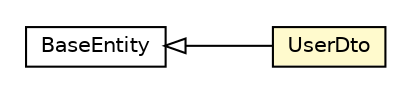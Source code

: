 #!/usr/local/bin/dot
#
# Class diagram 
# Generated by UMLGraph version R5_6-24-gf6e263 (http://www.umlgraph.org/)
#

digraph G {
	edge [fontname="Helvetica",fontsize=10,labelfontname="Helvetica",labelfontsize=10];
	node [fontname="Helvetica",fontsize=10,shape=plaintext];
	nodesep=0.25;
	ranksep=0.5;
	rankdir=LR;
	// com.gwtplatform.carstore.shared.dto.BaseEntity
	c393884 [label=<<table title="com.gwtplatform.carstore.shared.dto.BaseEntity" border="0" cellborder="1" cellspacing="0" cellpadding="2" port="p" href="./BaseEntity.html">
		<tr><td><table border="0" cellspacing="0" cellpadding="1">
<tr><td align="center" balign="center"> BaseEntity </td></tr>
		</table></td></tr>
		</table>>, URL="./BaseEntity.html", fontname="Helvetica", fontcolor="black", fontsize=10.0];
	// com.gwtplatform.carstore.shared.dto.UserDto
	c393886 [label=<<table title="com.gwtplatform.carstore.shared.dto.UserDto" border="0" cellborder="1" cellspacing="0" cellpadding="2" port="p" bgcolor="lemonChiffon" href="./UserDto.html">
		<tr><td><table border="0" cellspacing="0" cellpadding="1">
<tr><td align="center" balign="center"> UserDto </td></tr>
		</table></td></tr>
		</table>>, URL="./UserDto.html", fontname="Helvetica", fontcolor="black", fontsize=10.0];
	//com.gwtplatform.carstore.shared.dto.UserDto extends com.gwtplatform.carstore.shared.dto.BaseEntity
	c393884:p -> c393886:p [dir=back,arrowtail=empty];
}

